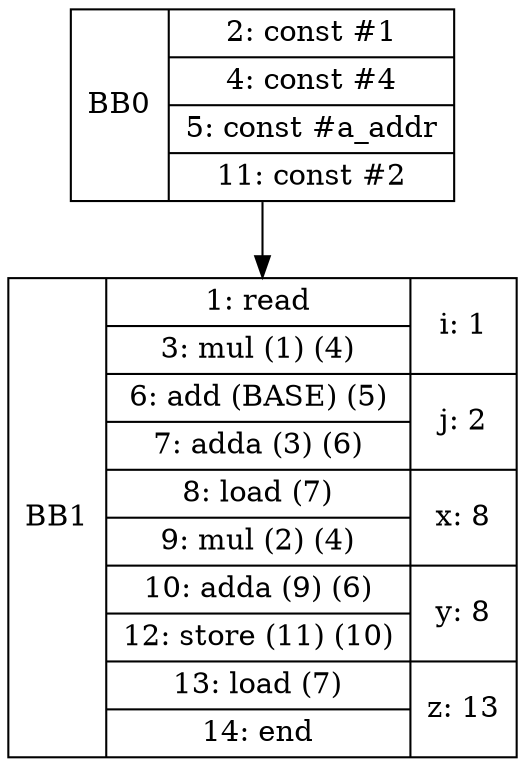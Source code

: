 digraph G {
bb0 [shape=record, label="<b>BB0 | {2: const #1|4: const #4|5: const #a_addr|11: const #2}"];
bb1 [shape=record, label="<b>BB1 | {1: read|3: mul (1) (4)|6: add (BASE) (5)|7: adda (3) (6)|8: load (7)|9: mul (2) (4)|10: adda (9) (6)|12: store (11) (10)|13: load (7)|14: end}| {i: 1 | j: 2 | x: 8 | y: 8 | z: 13}"];
bb0:s -> bb1:n ;
}